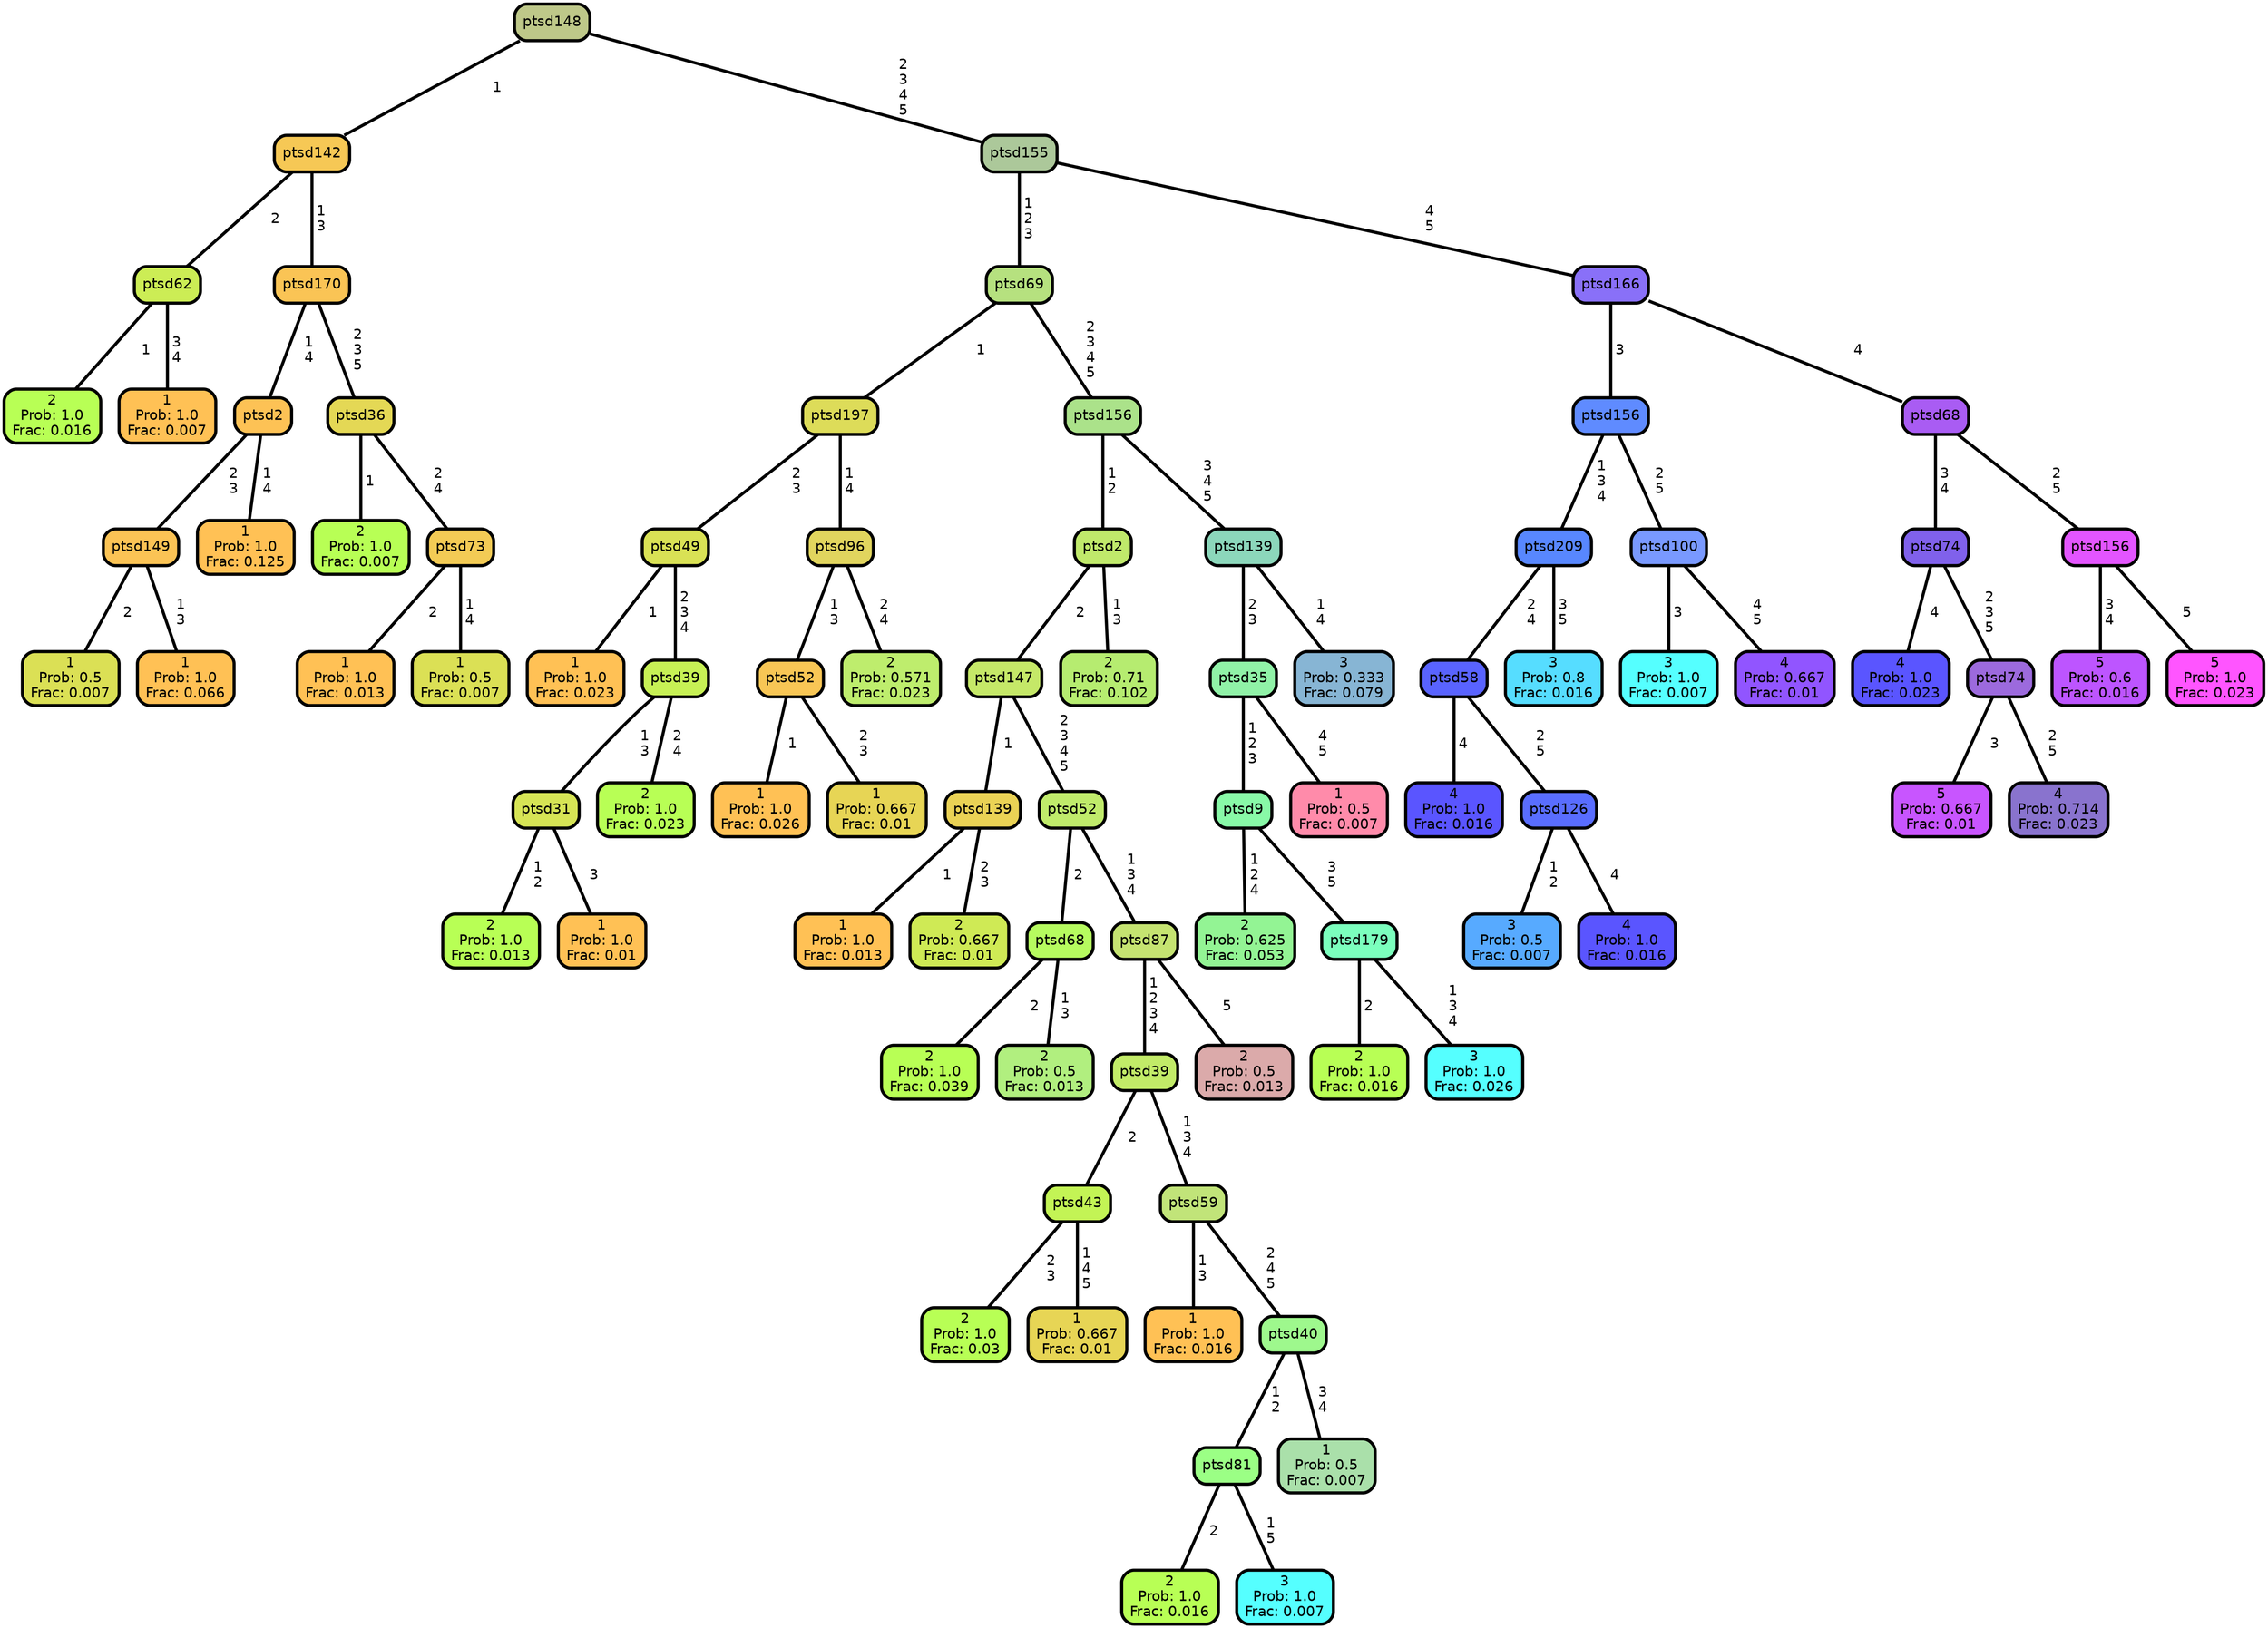 graph Tree {
node [shape=box, style="filled, rounded",color="black",penwidth="3",fontcolor="black",                 fontname=helvetica] ;
graph [ranksep="0 equally", splines=straight,                 bgcolor=transparent, dpi=60] ;
edge [fontname=helvetica, color=black] ;
0 [label="2
Prob: 1.0
Frac: 0.016", fillcolor="#b8ff55"] ;
1 [label="ptsd62",href=".//ptsd62.svg", fillcolor="#cced55"] ;
2 [label="1
Prob: 1.0
Frac: 0.007", fillcolor="#ffc155"] ;
3 [label="ptsd142",href=".//ptsd142.svg", fillcolor="#f6c855"] ;
4 [label="1
Prob: 0.5
Frac: 0.007", fillcolor="#dbe055"] ;
5 [label="ptsd149",href=".//ptsd149.svg", fillcolor="#fbc355"] ;
6 [label="1
Prob: 1.0
Frac: 0.066", fillcolor="#ffc155"] ;
7 [label="ptsd2",href=".//ptsd2.svg", fillcolor="#fdc255"] ;
8 [label="1
Prob: 1.0
Frac: 0.125", fillcolor="#ffc155"] ;
9 [label="ptsd170",href=".//ptsd170.svg", fillcolor="#fac455"] ;
10 [label="2
Prob: 1.0
Frac: 0.007", fillcolor="#b8ff55"] ;
11 [label="ptsd36",href=".//ptsd36.svg", fillcolor="#e4d855"] ;
12 [label="1
Prob: 1.0
Frac: 0.013", fillcolor="#ffc155"] ;
13 [label="ptsd73",href=".//ptsd73.svg", fillcolor="#f3cb55"] ;
14 [label="1
Prob: 0.5
Frac: 0.007", fillcolor="#dbe055"] ;
15 [label="ptsd148",href=".//ptsd148.svg", fillcolor="#bec889"] ;
16 [label="1
Prob: 1.0
Frac: 0.023", fillcolor="#ffc155"] ;
17 [label="ptsd49",href=".//ptsd49.svg", fillcolor="#d9e155"] ;
18 [label="2
Prob: 1.0
Frac: 0.013", fillcolor="#b8ff55"] ;
19 [label="ptsd31",href=".//ptsd31.svg", fillcolor="#d6e455"] ;
20 [label="1
Prob: 1.0
Frac: 0.01", fillcolor="#ffc155"] ;
21 [label="ptsd39",href=".//ptsd39.svg", fillcolor="#c7f155"] ;
22 [label="2
Prob: 1.0
Frac: 0.023", fillcolor="#b8ff55"] ;
23 [label="ptsd197",href=".//ptsd197.svg", fillcolor="#dddc59"] ;
24 [label="1
Prob: 1.0
Frac: 0.026", fillcolor="#ffc155"] ;
25 [label="ptsd52",href=".//ptsd52.svg", fillcolor="#f8c655"] ;
26 [label="1
Prob: 0.667
Frac: 0.01", fillcolor="#e7d555"] ;
27 [label="ptsd96",href=".//ptsd96.svg", fillcolor="#e1d55e"] ;
28 [label="2
Prob: 0.571
Frac: 0.023", fillcolor="#beed6d"] ;
29 [label="ptsd69",href=".//ptsd69.svg", fillcolor="#b6e17f"] ;
30 [label="1
Prob: 1.0
Frac: 0.013", fillcolor="#ffc155"] ;
31 [label="ptsd139",href=".//ptsd139.svg", fillcolor="#ead255"] ;
32 [label="2
Prob: 0.667
Frac: 0.01", fillcolor="#cfea55"] ;
33 [label="ptsd147",href=".//ptsd147.svg", fillcolor="#c5e868"] ;
34 [label="2
Prob: 1.0
Frac: 0.039", fillcolor="#b8ff55"] ;
35 [label="ptsd68",href=".//ptsd68.svg", fillcolor="#b6fb5f"] ;
36 [label="2
Prob: 0.5
Frac: 0.013", fillcolor="#b1ef7f"] ;
37 [label="ptsd52",href=".//ptsd52.svg", fillcolor="#c0eb6b"] ;
38 [label="2
Prob: 1.0
Frac: 0.03", fillcolor="#b8ff55"] ;
39 [label="ptsd43",href=".//ptsd43.svg", fillcolor="#c3f455"] ;
40 [label="1
Prob: 0.667
Frac: 0.01", fillcolor="#e7d555"] ;
41 [label="ptsd39",href=".//ptsd39.svg", fillcolor="#c2eb68"] ;
42 [label="1
Prob: 1.0
Frac: 0.016", fillcolor="#ffc155"] ;
43 [label="ptsd59",href=".//ptsd59.svg", fillcolor="#c1e479"] ;
44 [label="2
Prob: 1.0
Frac: 0.016", fillcolor="#b8ff55"] ;
45 [label="ptsd81",href=".//ptsd81.svg", fillcolor="#9bff85"] ;
46 [label="3
Prob: 1.0
Frac: 0.007", fillcolor="#55ffff"] ;
47 [label="ptsd40",href=".//ptsd40.svg", fillcolor="#9ef88d"] ;
48 [label="1
Prob: 0.5
Frac: 0.007", fillcolor="#aae0aa"] ;
49 [label="ptsd87",href=".//ptsd87.svg", fillcolor="#c5e371"] ;
50 [label="2
Prob: 0.5
Frac: 0.013", fillcolor="#dbaaaa"] ;
51 [label="ptsd2",href=".//ptsd2.svg", fillcolor="#c0e96b"] ;
52 [label="2
Prob: 0.71
Frac: 0.102", fillcolor="#b6ec70"] ;
53 [label="ptsd156",href=".//ptsd156.svg", fillcolor="#abe28a"] ;
54 [label="2
Prob: 0.625
Frac: 0.053", fillcolor="#93f494"] ;
55 [label="ptsd9",href=".//ptsd9.svg", fillcolor="#88f9a7"] ;
56 [label="2
Prob: 1.0
Frac: 0.016", fillcolor="#b8ff55"] ;
57 [label="ptsd179",href=".//ptsd179.svg", fillcolor="#7bffbd"] ;
58 [label="3
Prob: 1.0
Frac: 0.026", fillcolor="#55ffff"] ;
59 [label="ptsd35",href=".//ptsd35.svg", fillcolor="#90f2a7"] ;
60 [label="1
Prob: 0.5
Frac: 0.007", fillcolor="#ff8baa"] ;
61 [label="ptsd139",href=".//ptsd139.svg", fillcolor="#8cd7bb"] ;
62 [label="3
Prob: 0.333
Frac: 0.079", fillcolor="#87b5d4"] ;
63 [label="ptsd155",href=".//ptsd155.svg", fillcolor="#acc89a"] ;
64 [label="4
Prob: 1.0
Frac: 0.016", fillcolor="#5a55ff"] ;
65 [label="ptsd58",href=".//ptsd58.svg", fillcolor="#5963ff"] ;
66 [label="3
Prob: 0.5
Frac: 0.007", fillcolor="#57aaff"] ;
67 [label="ptsd126",href=".//ptsd126.svg", fillcolor="#596dff"] ;
68 [label="4
Prob: 1.0
Frac: 0.016", fillcolor="#5a55ff"] ;
69 [label="ptsd209",href=".//ptsd209.svg", fillcolor="#5887ff"] ;
70 [label="3
Prob: 0.8
Frac: 0.016", fillcolor="#56ddff"] ;
71 [label="ptsd156",href=".//ptsd156.svg", fillcolor="#5f8bff"] ;
72 [label="3
Prob: 1.0
Frac: 0.007", fillcolor="#55ffff"] ;
73 [label="ptsd100",href=".//ptsd100.svg", fillcolor="#7999ff"] ;
74 [label="4
Prob: 0.667
Frac: 0.01", fillcolor="#9155ff"] ;
75 [label="ptsd166",href=".//ptsd166.svg", fillcolor="#8970f8"] ;
76 [label="4
Prob: 1.0
Frac: 0.023", fillcolor="#5a55ff"] ;
77 [label="ptsd74",href=".//ptsd74.svg", fillcolor="#8061eb"] ;
78 [label="5
Prob: 0.667
Frac: 0.01", fillcolor="#c855ff"] ;
79 [label="ptsd74",href=".//ptsd74.svg", fillcolor="#9c6add"] ;
80 [label="4
Prob: 0.714
Frac: 0.023", fillcolor="#8973ce"] ;
81 [label="ptsd68",href=".//ptsd68.svg", fillcolor="#a95cf3"] ;
82 [label="5
Prob: 0.6
Frac: 0.016", fillcolor="#bd55ff"] ;
83 [label="ptsd156",href=".//ptsd156.svg", fillcolor="#e355ff"] ;
84 [label="5
Prob: 1.0
Frac: 0.023", fillcolor="#ff55ff"] ;
1 -- 0 [label=" 1",penwidth=3] ;
1 -- 2 [label=" 3\n 4",penwidth=3] ;
3 -- 1 [label=" 2",penwidth=3] ;
3 -- 9 [label=" 1\n 3",penwidth=3] ;
5 -- 4 [label=" 2",penwidth=3] ;
5 -- 6 [label=" 1\n 3",penwidth=3] ;
7 -- 5 [label=" 2\n 3",penwidth=3] ;
7 -- 8 [label=" 1\n 4",penwidth=3] ;
9 -- 7 [label=" 1\n 4",penwidth=3] ;
9 -- 11 [label=" 2\n 3\n 5",penwidth=3] ;
11 -- 10 [label=" 1",penwidth=3] ;
11 -- 13 [label=" 2\n 4",penwidth=3] ;
13 -- 12 [label=" 2",penwidth=3] ;
13 -- 14 [label=" 1\n 4",penwidth=3] ;
15 -- 3 [label=" 1",penwidth=3] ;
15 -- 63 [label=" 2\n 3\n 4\n 5",penwidth=3] ;
17 -- 16 [label=" 1",penwidth=3] ;
17 -- 21 [label=" 2\n 3\n 4",penwidth=3] ;
19 -- 18 [label=" 1\n 2",penwidth=3] ;
19 -- 20 [label=" 3",penwidth=3] ;
21 -- 19 [label=" 1\n 3",penwidth=3] ;
21 -- 22 [label=" 2\n 4",penwidth=3] ;
23 -- 17 [label=" 2\n 3",penwidth=3] ;
23 -- 27 [label=" 1\n 4",penwidth=3] ;
25 -- 24 [label=" 1",penwidth=3] ;
25 -- 26 [label=" 2\n 3",penwidth=3] ;
27 -- 25 [label=" 1\n 3",penwidth=3] ;
27 -- 28 [label=" 2\n 4",penwidth=3] ;
29 -- 23 [label=" 1",penwidth=3] ;
29 -- 53 [label=" 2\n 3\n 4\n 5",penwidth=3] ;
31 -- 30 [label=" 1",penwidth=3] ;
31 -- 32 [label=" 2\n 3",penwidth=3] ;
33 -- 31 [label=" 1",penwidth=3] ;
33 -- 37 [label=" 2\n 3\n 4\n 5",penwidth=3] ;
35 -- 34 [label=" 2",penwidth=3] ;
35 -- 36 [label=" 1\n 3",penwidth=3] ;
37 -- 35 [label=" 2",penwidth=3] ;
37 -- 49 [label=" 1\n 3\n 4",penwidth=3] ;
39 -- 38 [label=" 2\n 3",penwidth=3] ;
39 -- 40 [label=" 1\n 4\n 5",penwidth=3] ;
41 -- 39 [label=" 2",penwidth=3] ;
41 -- 43 [label=" 1\n 3\n 4",penwidth=3] ;
43 -- 42 [label=" 1\n 3",penwidth=3] ;
43 -- 47 [label=" 2\n 4\n 5",penwidth=3] ;
45 -- 44 [label=" 2",penwidth=3] ;
45 -- 46 [label=" 1\n 5",penwidth=3] ;
47 -- 45 [label=" 1\n 2",penwidth=3] ;
47 -- 48 [label=" 3\n 4",penwidth=3] ;
49 -- 41 [label=" 1\n 2\n 3\n 4",penwidth=3] ;
49 -- 50 [label=" 5",penwidth=3] ;
51 -- 33 [label=" 2",penwidth=3] ;
51 -- 52 [label=" 1\n 3",penwidth=3] ;
53 -- 51 [label=" 1\n 2",penwidth=3] ;
53 -- 61 [label=" 3\n 4\n 5",penwidth=3] ;
55 -- 54 [label=" 1\n 2\n 4",penwidth=3] ;
55 -- 57 [label=" 3\n 5",penwidth=3] ;
57 -- 56 [label=" 2",penwidth=3] ;
57 -- 58 [label=" 1\n 3\n 4",penwidth=3] ;
59 -- 55 [label=" 1\n 2\n 3",penwidth=3] ;
59 -- 60 [label=" 4\n 5",penwidth=3] ;
61 -- 59 [label=" 2\n 3",penwidth=3] ;
61 -- 62 [label=" 1\n 4",penwidth=3] ;
63 -- 29 [label=" 1\n 2\n 3",penwidth=3] ;
63 -- 75 [label=" 4\n 5",penwidth=3] ;
65 -- 64 [label=" 4",penwidth=3] ;
65 -- 67 [label=" 2\n 5",penwidth=3] ;
67 -- 66 [label=" 1\n 2",penwidth=3] ;
67 -- 68 [label=" 4",penwidth=3] ;
69 -- 65 [label=" 2\n 4",penwidth=3] ;
69 -- 70 [label=" 3\n 5",penwidth=3] ;
71 -- 69 [label=" 1\n 3\n 4",penwidth=3] ;
71 -- 73 [label=" 2\n 5",penwidth=3] ;
73 -- 72 [label=" 3",penwidth=3] ;
73 -- 74 [label=" 4\n 5",penwidth=3] ;
75 -- 71 [label=" 3",penwidth=3] ;
75 -- 81 [label=" 4",penwidth=3] ;
77 -- 76 [label=" 4",penwidth=3] ;
77 -- 79 [label=" 2\n 3\n 5",penwidth=3] ;
79 -- 78 [label=" 3",penwidth=3] ;
79 -- 80 [label=" 2\n 5",penwidth=3] ;
81 -- 77 [label=" 3\n 4",penwidth=3] ;
81 -- 83 [label=" 2\n 5",penwidth=3] ;
83 -- 82 [label=" 3\n 4",penwidth=3] ;
83 -- 84 [label=" 5",penwidth=3] ;
{rank = same;}}